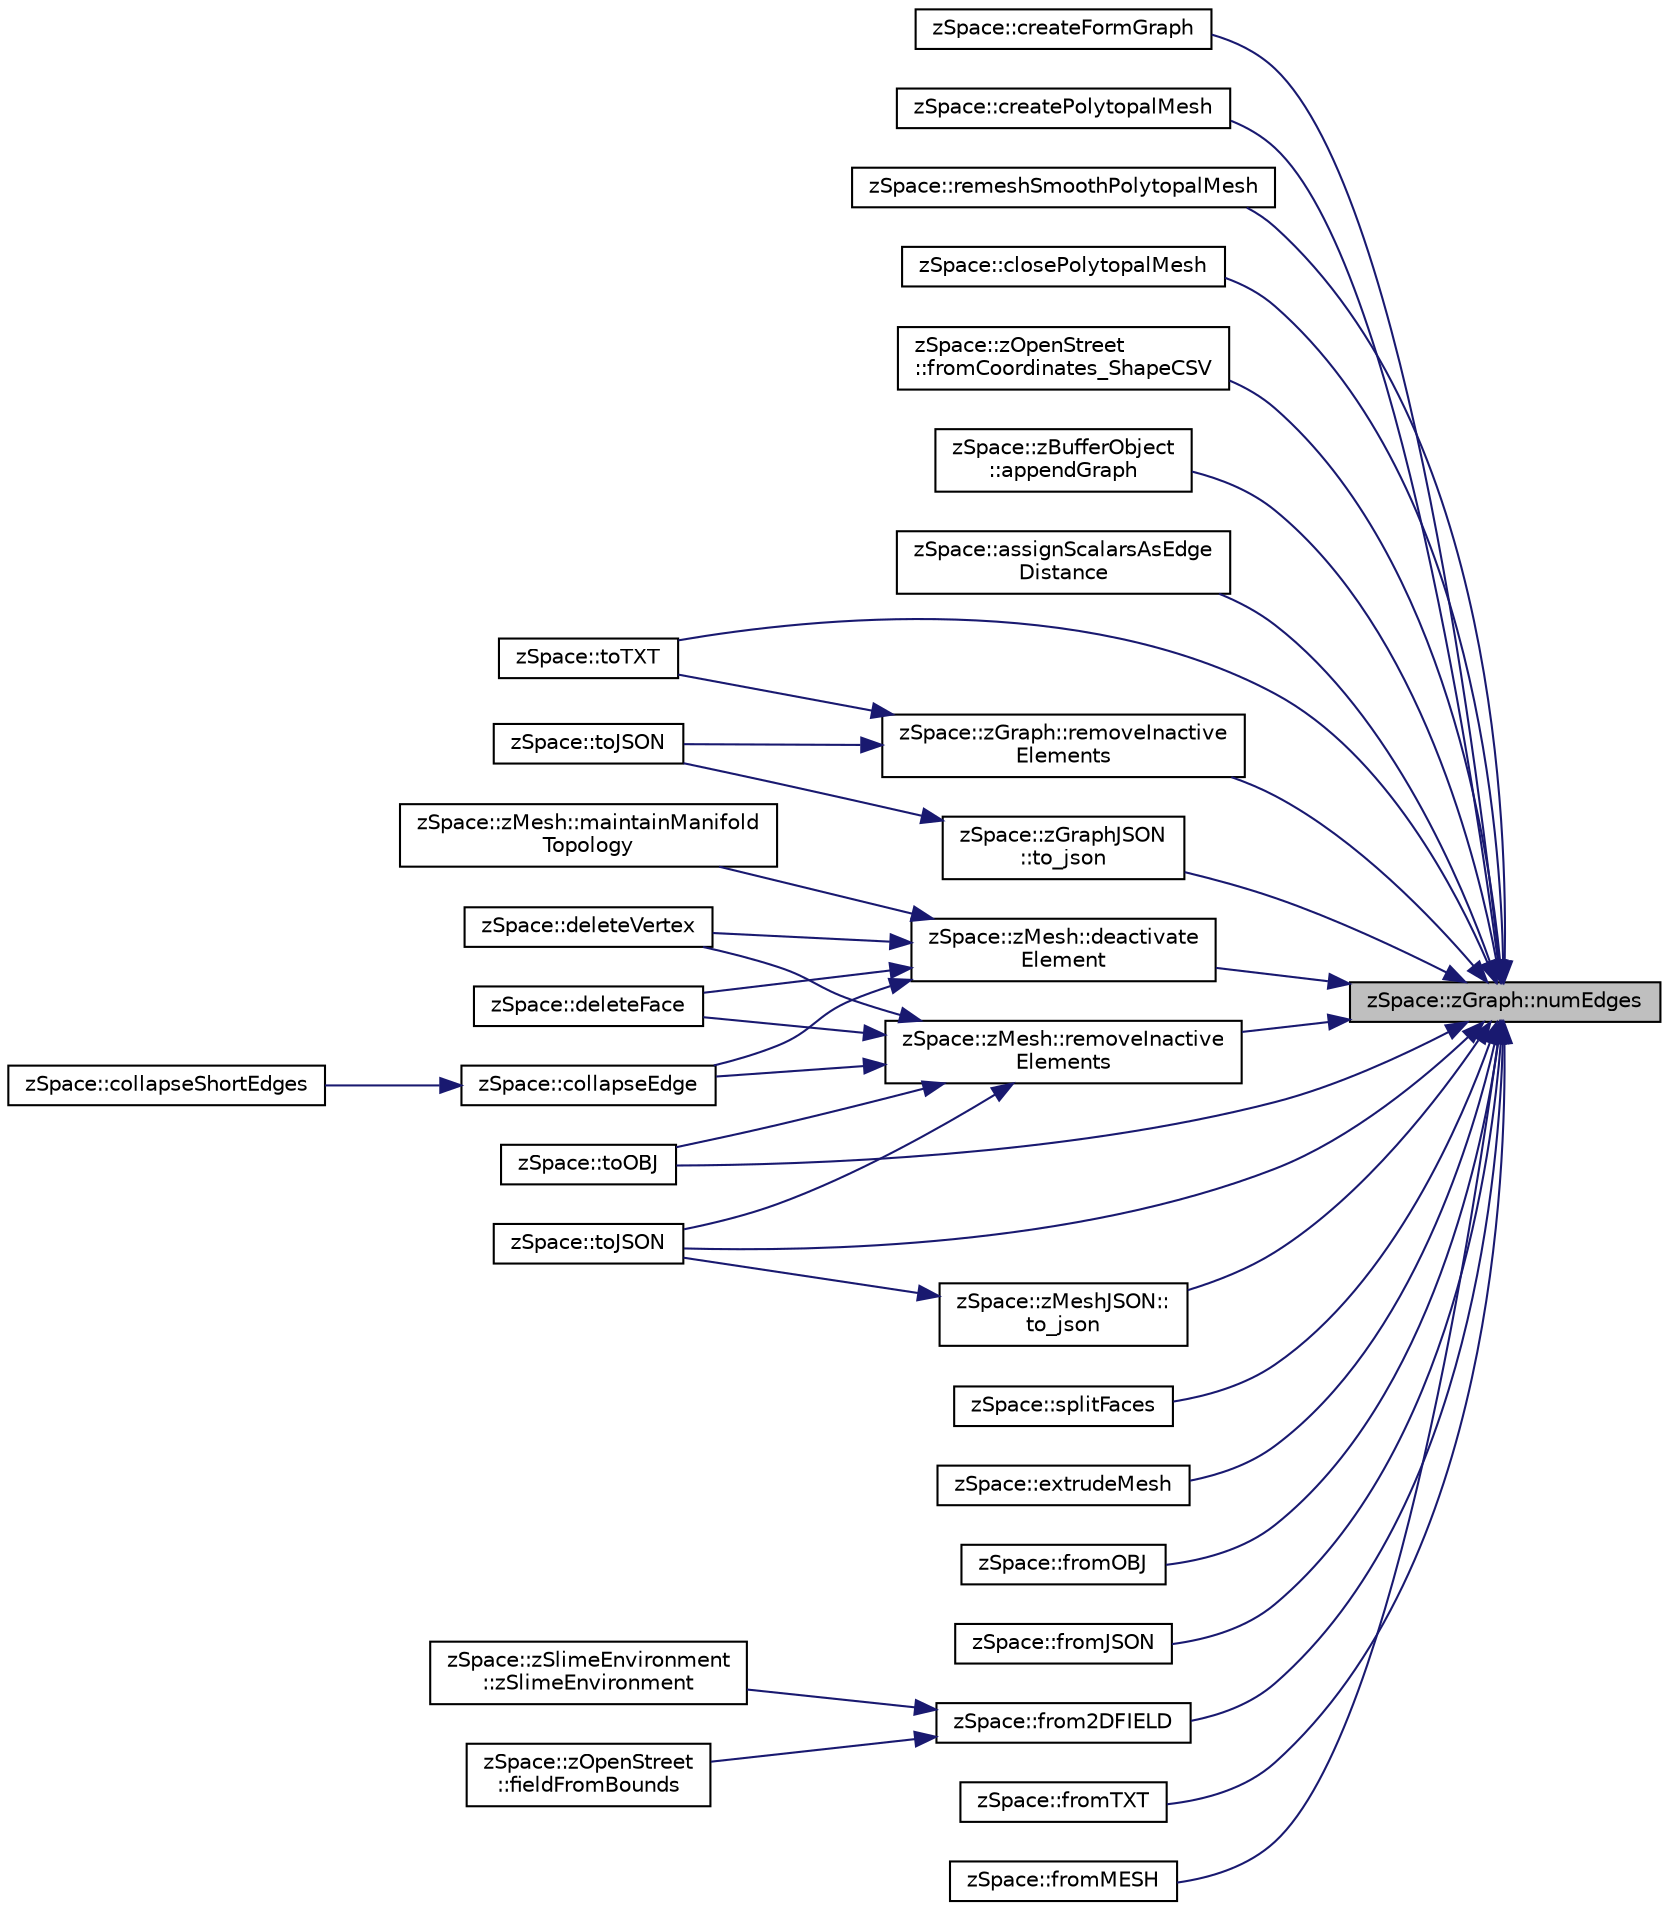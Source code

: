 digraph "zSpace::zGraph::numEdges"
{
 // LATEX_PDF_SIZE
  edge [fontname="Helvetica",fontsize="10",labelfontname="Helvetica",labelfontsize="10"];
  node [fontname="Helvetica",fontsize="10",shape=record];
  rankdir="RL";
  Node284 [label="zSpace::zGraph::numEdges",height=0.2,width=0.4,color="black", fillcolor="grey75", style="filled", fontcolor="black",tooltip="This method returns the number of half edges in the graph or mesh."];
  Node284 -> Node285 [dir="back",color="midnightblue",fontsize="10",style="solid",fontname="Helvetica"];
  Node285 [label="zSpace::createFormGraph",height=0.2,width=0.4,color="black", fillcolor="white", style="filled",URL="$group__z_polytopal.html#gaf287517e616400c266239e2aa3562b3e",tooltip="This method creates the center line graph based on the input volume meshes."];
  Node284 -> Node286 [dir="back",color="midnightblue",fontsize="10",style="solid",fontname="Helvetica"];
  Node286 [label="zSpace::createPolytopalMesh",height=0.2,width=0.4,color="black", fillcolor="white", style="filled",URL="$group__z_polytopal.html#gaf251bb68cd900abe02f923fa4f54686c",tooltip="This method creates the polytopal mesh based on the input volume mesh and its center line graph."];
  Node284 -> Node287 [dir="back",color="midnightblue",fontsize="10",style="solid",fontname="Helvetica"];
  Node287 [label="zSpace::remeshSmoothPolytopalMesh",height=0.2,width=0.4,color="black", fillcolor="white", style="filled",URL="$group__z_polytopal.html#ga5dd7e372cf8287c0434778b2e58d41f1",tooltip="This method remeshes the smoothed polytopal mesh to have rulings in ony one direction."];
  Node284 -> Node288 [dir="back",color="midnightblue",fontsize="10",style="solid",fontname="Helvetica"];
  Node288 [label="zSpace::closePolytopalMesh",height=0.2,width=0.4,color="black", fillcolor="white", style="filled",URL="$group__z_polytopal.html#gae190027ab219b334781def349d7b08fb",tooltip="This method closes the smooth polytopal mesh."];
  Node284 -> Node289 [dir="back",color="midnightblue",fontsize="10",style="solid",fontname="Helvetica"];
  Node289 [label="zSpace::zOpenStreet\l::fromCoordinates_ShapeCSV",height=0.2,width=0.4,color="black", fillcolor="white", style="filled",URL="$classz_space_1_1z_open_street.html#a1f424a620d6a85c3d5d54f8a92a95005",tooltip="This method gets mesh and data attributes from input shape CSV data files."];
  Node284 -> Node290 [dir="back",color="midnightblue",fontsize="10",style="solid",fontname="Helvetica"];
  Node290 [label="zSpace::zBufferObject\l::appendGraph",height=0.2,width=0.4,color="black", fillcolor="white", style="filled",URL="$classz_space_1_1z_buffer_object.html#a435dffa7c25389e962ea22c0278707ec",tooltip="This method appends zGraph to the buffer."];
  Node284 -> Node291 [dir="back",color="midnightblue",fontsize="10",style="solid",fontname="Helvetica"];
  Node291 [label="zSpace::assignScalarsAsEdge\lDistance",height=0.2,width=0.4,color="black", fillcolor="white", style="filled",URL="$group__z_field2_d_utilities.html#gae0e4895a659cd46728f0f9d13adf58ed",tooltip="This method creates a edge distance Field from the input mesh."];
  Node284 -> Node292 [dir="back",color="midnightblue",fontsize="10",style="solid",fontname="Helvetica"];
  Node292 [label="zSpace::zGraph::removeInactive\lElements",height=0.2,width=0.4,color="black", fillcolor="white", style="filled",URL="$classz_space_1_1z_graph.html#afdd947e992fda2487ef6a5a3487d9e6b",tooltip="This method removes inactive elements from the array connected with the input type."];
  Node292 -> Node293 [dir="back",color="midnightblue",fontsize="10",style="solid",fontname="Helvetica"];
  Node293 [label="zSpace::toTXT",height=0.2,width=0.4,color="black", fillcolor="white", style="filled",URL="$group__z_i_o___graph.html#ga6578d361dabd565a48e2093a80e6f8b6",tooltip="This method exports zGraph to a TXT file format."];
  Node292 -> Node294 [dir="back",color="midnightblue",fontsize="10",style="solid",fontname="Helvetica"];
  Node294 [label="zSpace::toJSON",height=0.2,width=0.4,color="black", fillcolor="white", style="filled",URL="$group__z_i_o___graph.html#gac49cfef1063731952f6decc21775c747",tooltip="This method exports zGraph to a JSON file format using JSON Modern Library."];
  Node284 -> Node295 [dir="back",color="midnightblue",fontsize="10",style="solid",fontname="Helvetica"];
  Node295 [label="zSpace::zMesh::deactivate\lElement",height=0.2,width=0.4,color="black", fillcolor="white", style="filled",URL="$classz_space_1_1z_mesh.html#aea35829fdb54f511f93cef10c85da66c",tooltip="This method deactivates the input elements from the array connected with the input type."];
  Node295 -> Node296 [dir="back",color="midnightblue",fontsize="10",style="solid",fontname="Helvetica"];
  Node296 [label="zSpace::zMesh::maintainManifold\lTopology",height=0.2,width=0.4,color="black", fillcolor="white", style="filled",URL="$classz_space_1_1z_mesh.html#ae66609043bee62d706443ac5dc47304f",tooltip="This method cleans up the mesh to maintain manifolod topology."];
  Node295 -> Node297 [dir="back",color="midnightblue",fontsize="10",style="solid",fontname="Helvetica"];
  Node297 [label="zSpace::deleteVertex",height=0.2,width=0.4,color="black", fillcolor="white", style="filled",URL="$group__z_mesh_modifiers.html#ga20644ac4933b8ae055b0eb47a9df8420",tooltip="This method deletes the mesh vertex given by the input vertex index."];
  Node295 -> Node298 [dir="back",color="midnightblue",fontsize="10",style="solid",fontname="Helvetica"];
  Node298 [label="zSpace::deleteFace",height=0.2,width=0.4,color="black", fillcolor="white", style="filled",URL="$group__z_mesh_modifiers.html#ga24ab0fcd418ba91e387838fdc4711787",tooltip="This method deletes the mesh face given by the input face index."];
  Node295 -> Node299 [dir="back",color="midnightblue",fontsize="10",style="solid",fontname="Helvetica"];
  Node299 [label="zSpace::collapseEdge",height=0.2,width=0.4,color="black", fillcolor="white", style="filled",URL="$group__z_mesh_modifiers.html#ga77533a4e95924fa8c030ba013eef1ec6",tooltip="This method collapses an edge into a vertex."];
  Node299 -> Node300 [dir="back",color="midnightblue",fontsize="10",style="solid",fontname="Helvetica"];
  Node300 [label="zSpace::collapseShortEdges",height=0.2,width=0.4,color="black", fillcolor="white", style="filled",URL="$group__z_mesh_modifiers.html#ga14350e97740cec4f835125fb286fc071",tooltip="This method collapses an edge shorter than the given minimum edge length value if the collapsing does..."];
  Node284 -> Node301 [dir="back",color="midnightblue",fontsize="10",style="solid",fontname="Helvetica"];
  Node301 [label="zSpace::zMesh::removeInactive\lElements",height=0.2,width=0.4,color="black", fillcolor="white", style="filled",URL="$classz_space_1_1z_mesh.html#ab21d59eecb169921b427a7e766d47aa5",tooltip="This method removes inactive elements from the array connected with the input type."];
  Node301 -> Node297 [dir="back",color="midnightblue",fontsize="10",style="solid",fontname="Helvetica"];
  Node301 -> Node298 [dir="back",color="midnightblue",fontsize="10",style="solid",fontname="Helvetica"];
  Node301 -> Node299 [dir="back",color="midnightblue",fontsize="10",style="solid",fontname="Helvetica"];
  Node301 -> Node302 [dir="back",color="midnightblue",fontsize="10",style="solid",fontname="Helvetica"];
  Node302 [label="zSpace::toOBJ",height=0.2,width=0.4,color="black", fillcolor="white", style="filled",URL="$group__z_i_o___mesh.html#ga56d1123fee7864f1a5da2f740b9e589d",tooltip="This method exports zMesh as an OBJ file."];
  Node301 -> Node303 [dir="back",color="midnightblue",fontsize="10",style="solid",fontname="Helvetica"];
  Node303 [label="zSpace::toJSON",height=0.2,width=0.4,color="black", fillcolor="white", style="filled",URL="$group__z_i_o___mesh.html#ga6fccda275363a86353d2750673122d6f",tooltip="This method exports zMesh to a JSON file format using JSON Modern Library."];
  Node284 -> Node304 [dir="back",color="midnightblue",fontsize="10",style="solid",fontname="Helvetica"];
  Node304 [label="zSpace::splitFaces",height=0.2,width=0.4,color="black", fillcolor="white", style="filled",URL="$group__z_mesh_modifiers.html#gaeda022d590a10b38c94e75bc0e278d80",tooltip="This method splits a set of edges and faces of a mesh in a continuous manner."];
  Node284 -> Node305 [dir="back",color="midnightblue",fontsize="10",style="solid",fontname="Helvetica"];
  Node305 [label="zSpace::extrudeMesh",height=0.2,width=0.4,color="black", fillcolor="white", style="filled",URL="$group__z_mesh_utilities.html#ga6f2ce938aa8bb72d5b4649115d76d9c8",tooltip="This method returns an extruded mesh from the input mesh."];
  Node284 -> Node302 [dir="back",color="midnightblue",fontsize="10",style="solid",fontname="Helvetica"];
  Node284 -> Node303 [dir="back",color="midnightblue",fontsize="10",style="solid",fontname="Helvetica"];
  Node284 -> Node306 [dir="back",color="midnightblue",fontsize="10",style="solid",fontname="Helvetica"];
  Node306 [label="zSpace::fromOBJ",height=0.2,width=0.4,color="black", fillcolor="white", style="filled",URL="$group__z_i_o___mesh.html#gad60778d5e70ebdcc0bd24babf3afa810",tooltip="This method imports zMesh from an OBJ file."];
  Node284 -> Node307 [dir="back",color="midnightblue",fontsize="10",style="solid",fontname="Helvetica"];
  Node307 [label="zSpace::fromJSON",height=0.2,width=0.4,color="black", fillcolor="white", style="filled",URL="$group__z_i_o___mesh.html#gad2f07c6da97272b61502c6fab57d83b0",tooltip="This method imports zMesh from a JSON file format using JSON Modern Library."];
  Node284 -> Node308 [dir="back",color="midnightblue",fontsize="10",style="solid",fontname="Helvetica"];
  Node308 [label="zSpace::from2DFIELD",height=0.2,width=0.4,color="black", fillcolor="white", style="filled",URL="$group__z_i_o___mesh.html#ga9501fa762906c00a7e243a21ceda4a1e",tooltip="This method creates a mesh from the input scalar field."];
  Node308 -> Node309 [dir="back",color="midnightblue",fontsize="10",style="solid",fontname="Helvetica"];
  Node309 [label="zSpace::zSlimeEnvironment\l::zSlimeEnvironment",height=0.2,width=0.4,color="black", fillcolor="white", style="filled",URL="$classz_space_1_1z_slime_environment.html#a7696311d42321327c2fe1bef3f3856f9",tooltip="Default constructor."];
  Node308 -> Node310 [dir="back",color="midnightblue",fontsize="10",style="solid",fontname="Helvetica"];
  Node310 [label="zSpace::zOpenStreet\l::fieldFromBounds",height=0.2,width=0.4,color="black", fillcolor="white", style="filled",URL="$classz_space_1_1z_open_street.html#afbc7adca0c9d2ee4635de29baba0b5b5",tooltip="This method computes the scalar field from the bounds and input resolution. It also computes the fiel..."];
  Node284 -> Node311 [dir="back",color="midnightblue",fontsize="10",style="solid",fontname="Helvetica"];
  Node311 [label="zSpace::fromTXT",height=0.2,width=0.4,color="black", fillcolor="white", style="filled",URL="$group__z_i_o___graph.html#ga8a777733141d990b954475902e8a8cdc",tooltip="This method imports zGraph from an TXT file."];
  Node284 -> Node312 [dir="back",color="midnightblue",fontsize="10",style="solid",fontname="Helvetica"];
  Node312 [label="zSpace::fromMESH",height=0.2,width=0.4,color="black", fillcolor="white", style="filled",URL="$group__z_i_o___graph.html#gaf0c07f18c8822ecfe7fc06304527d209",tooltip="This method creates zGraph from a input zMesh."];
  Node284 -> Node293 [dir="back",color="midnightblue",fontsize="10",style="solid",fontname="Helvetica"];
  Node284 -> Node313 [dir="back",color="midnightblue",fontsize="10",style="solid",fontname="Helvetica"];
  Node313 [label="zSpace::zMeshJSON::\lto_json",height=0.2,width=0.4,color="black", fillcolor="white", style="filled",URL="$classz_space_1_1z_mesh_j_s_o_n.html#a2f9c901ed11d790ecec40f3ca6ea4a17",tooltip="This method creates the JSON file from the input zMesh using JSON Modern Library."];
  Node313 -> Node303 [dir="back",color="midnightblue",fontsize="10",style="solid",fontname="Helvetica"];
  Node284 -> Node314 [dir="back",color="midnightblue",fontsize="10",style="solid",fontname="Helvetica"];
  Node314 [label="zSpace::zGraphJSON\l::to_json",height=0.2,width=0.4,color="black", fillcolor="white", style="filled",URL="$classz_space_1_1z_graph_j_s_o_n.html#a0325de934ba660bfda600cd91beafc6c",tooltip="This method creates the JSON file from the input zGraph using JSON Modern Library."];
  Node314 -> Node294 [dir="back",color="midnightblue",fontsize="10",style="solid",fontname="Helvetica"];
}
